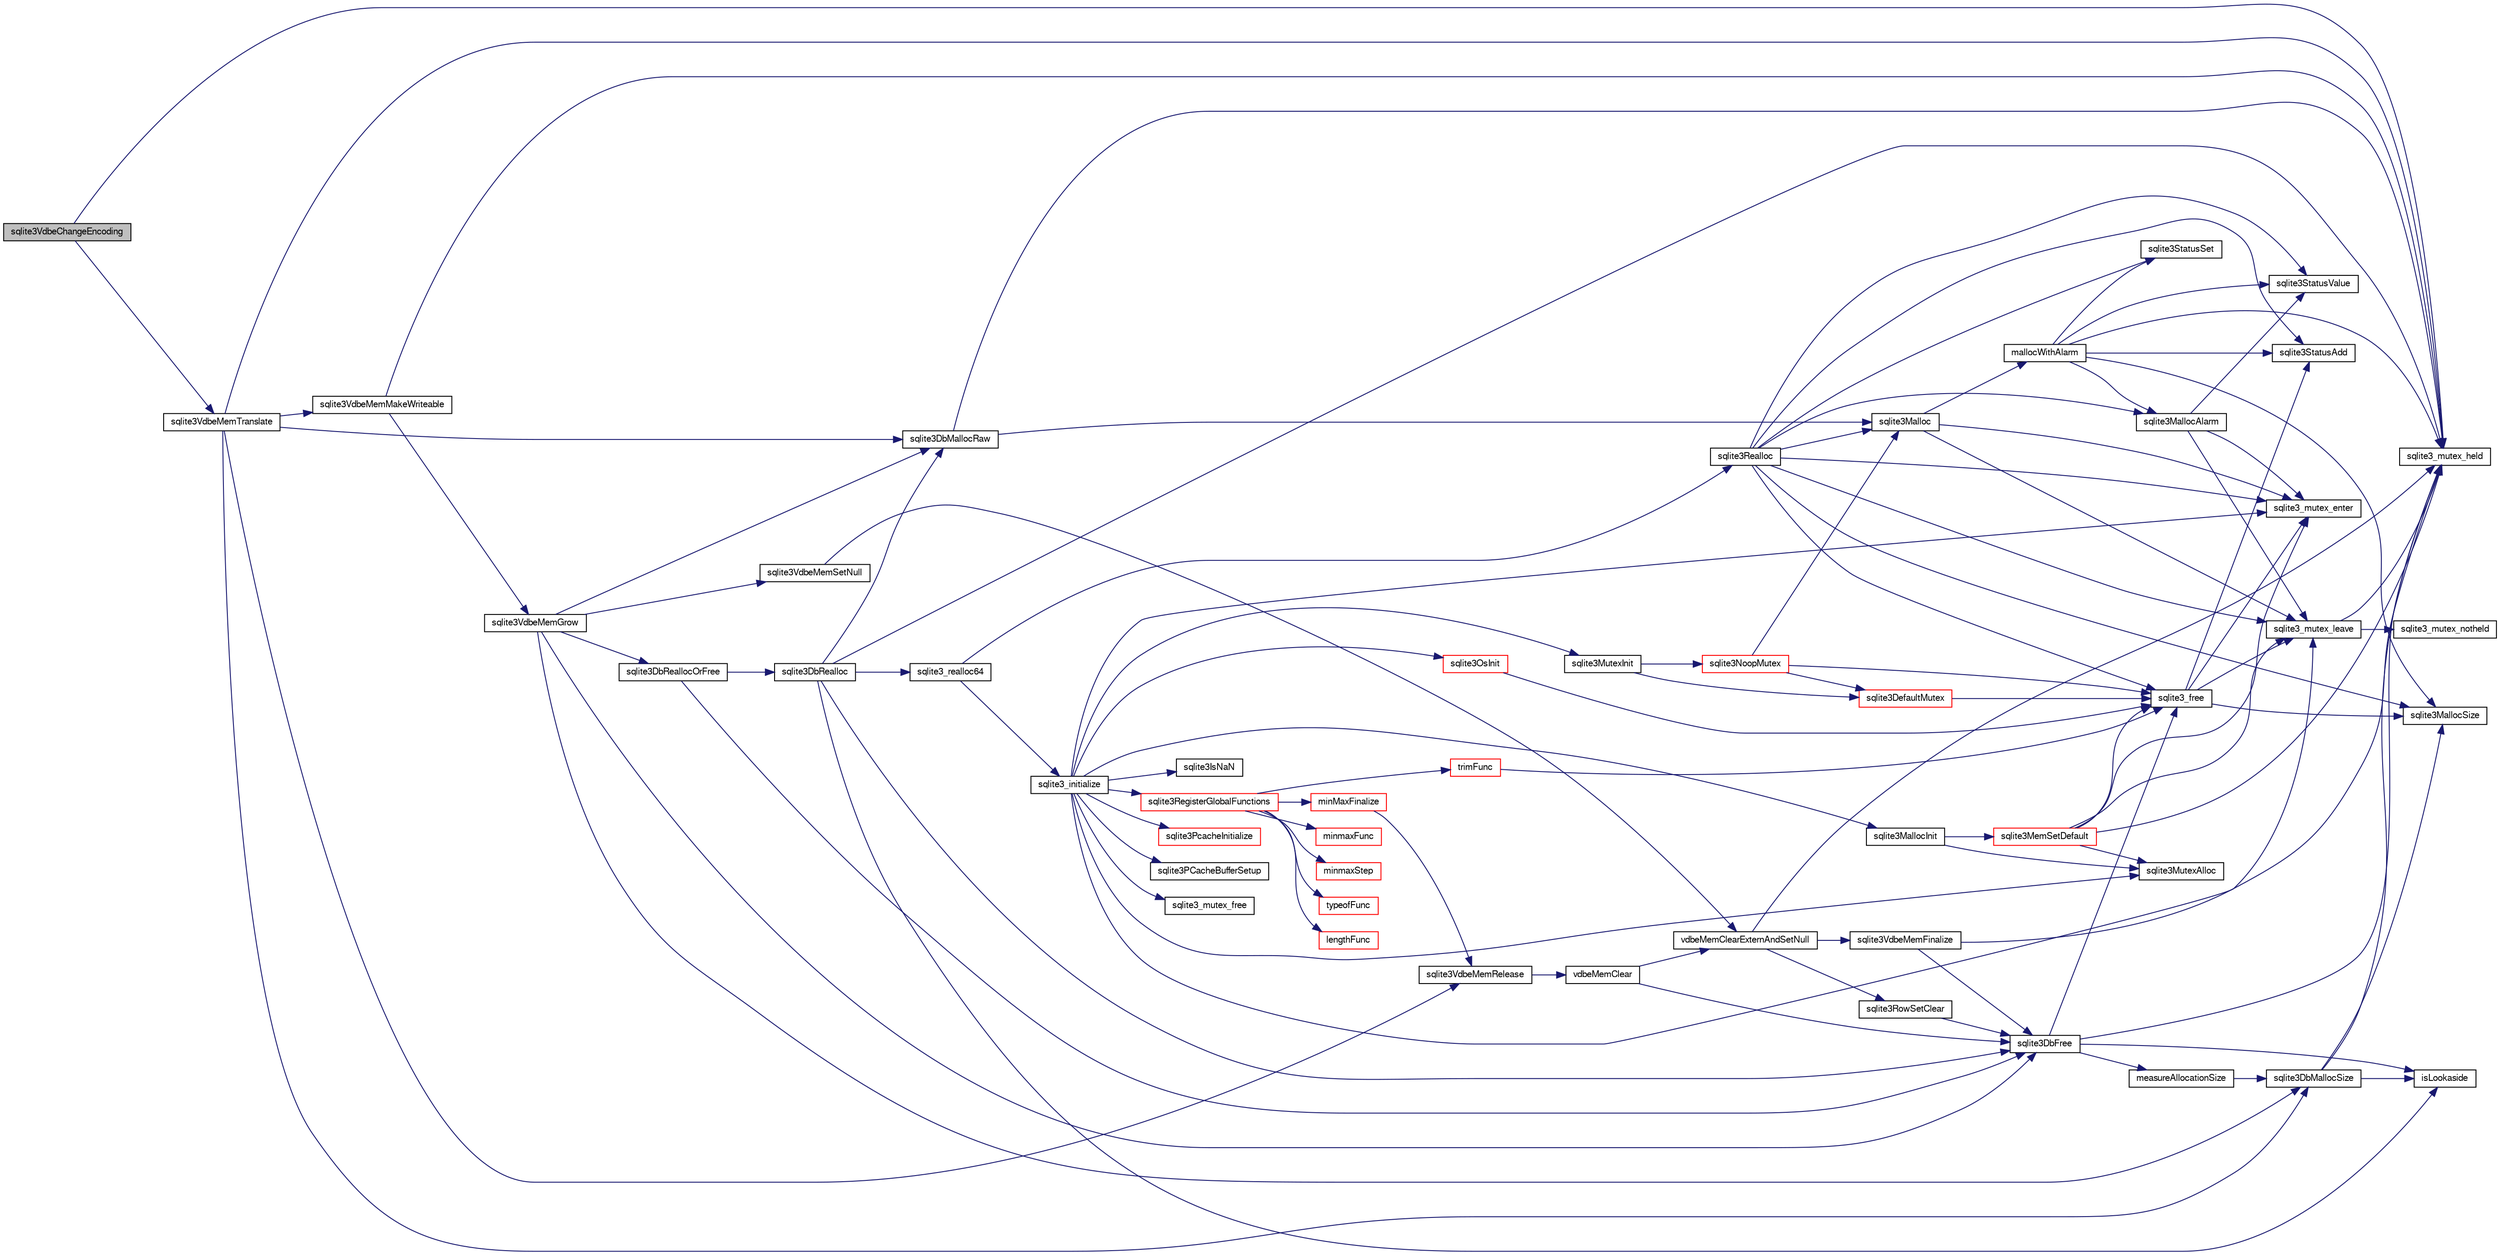 digraph "sqlite3VdbeChangeEncoding"
{
  edge [fontname="FreeSans",fontsize="10",labelfontname="FreeSans",labelfontsize="10"];
  node [fontname="FreeSans",fontsize="10",shape=record];
  rankdir="LR";
  Node744557 [label="sqlite3VdbeChangeEncoding",height=0.2,width=0.4,color="black", fillcolor="grey75", style="filled", fontcolor="black"];
  Node744557 -> Node744558 [color="midnightblue",fontsize="10",style="solid",fontname="FreeSans"];
  Node744558 [label="sqlite3_mutex_held",height=0.2,width=0.4,color="black", fillcolor="white", style="filled",URL="$sqlite3_8c.html#acf77da68932b6bc163c5e68547ecc3e7"];
  Node744557 -> Node744559 [color="midnightblue",fontsize="10",style="solid",fontname="FreeSans"];
  Node744559 [label="sqlite3VdbeMemTranslate",height=0.2,width=0.4,color="black", fillcolor="white", style="filled",URL="$sqlite3_8c.html#adc5f07459f00d96ec7591be255d029f5"];
  Node744559 -> Node744558 [color="midnightblue",fontsize="10",style="solid",fontname="FreeSans"];
  Node744559 -> Node744560 [color="midnightblue",fontsize="10",style="solid",fontname="FreeSans"];
  Node744560 [label="sqlite3VdbeMemMakeWriteable",height=0.2,width=0.4,color="black", fillcolor="white", style="filled",URL="$sqlite3_8c.html#afabdd8032205a36c69ad191c6bbb6a34"];
  Node744560 -> Node744558 [color="midnightblue",fontsize="10",style="solid",fontname="FreeSans"];
  Node744560 -> Node744561 [color="midnightblue",fontsize="10",style="solid",fontname="FreeSans"];
  Node744561 [label="sqlite3VdbeMemGrow",height=0.2,width=0.4,color="black", fillcolor="white", style="filled",URL="$sqlite3_8c.html#aba753c9690ae0ba31b5100945cf29447"];
  Node744561 -> Node744562 [color="midnightblue",fontsize="10",style="solid",fontname="FreeSans"];
  Node744562 [label="sqlite3DbMallocSize",height=0.2,width=0.4,color="black", fillcolor="white", style="filled",URL="$sqlite3_8c.html#aa397e5a8a03495203a0767abf0a71f86"];
  Node744562 -> Node744563 [color="midnightblue",fontsize="10",style="solid",fontname="FreeSans"];
  Node744563 [label="sqlite3MallocSize",height=0.2,width=0.4,color="black", fillcolor="white", style="filled",URL="$sqlite3_8c.html#acf5d2a5f35270bafb050bd2def576955"];
  Node744562 -> Node744558 [color="midnightblue",fontsize="10",style="solid",fontname="FreeSans"];
  Node744562 -> Node744564 [color="midnightblue",fontsize="10",style="solid",fontname="FreeSans"];
  Node744564 [label="isLookaside",height=0.2,width=0.4,color="black", fillcolor="white", style="filled",URL="$sqlite3_8c.html#a770fa05ff9717b75e16f4d968a77b897"];
  Node744561 -> Node744565 [color="midnightblue",fontsize="10",style="solid",fontname="FreeSans"];
  Node744565 [label="sqlite3DbReallocOrFree",height=0.2,width=0.4,color="black", fillcolor="white", style="filled",URL="$sqlite3_8c.html#a532a9fd62eeb46b61885a0fff075231c"];
  Node744565 -> Node744566 [color="midnightblue",fontsize="10",style="solid",fontname="FreeSans"];
  Node744566 [label="sqlite3DbRealloc",height=0.2,width=0.4,color="black", fillcolor="white", style="filled",URL="$sqlite3_8c.html#ae028f4902a9d29bcaf310ff289ee87dc"];
  Node744566 -> Node744558 [color="midnightblue",fontsize="10",style="solid",fontname="FreeSans"];
  Node744566 -> Node744567 [color="midnightblue",fontsize="10",style="solid",fontname="FreeSans"];
  Node744567 [label="sqlite3DbMallocRaw",height=0.2,width=0.4,color="black", fillcolor="white", style="filled",URL="$sqlite3_8c.html#abbe8be0cf7175e11ddc3e2218fad924e"];
  Node744567 -> Node744558 [color="midnightblue",fontsize="10",style="solid",fontname="FreeSans"];
  Node744567 -> Node744568 [color="midnightblue",fontsize="10",style="solid",fontname="FreeSans"];
  Node744568 [label="sqlite3Malloc",height=0.2,width=0.4,color="black", fillcolor="white", style="filled",URL="$sqlite3_8c.html#a361a2eaa846b1885f123abe46f5d8b2b"];
  Node744568 -> Node744569 [color="midnightblue",fontsize="10",style="solid",fontname="FreeSans"];
  Node744569 [label="sqlite3_mutex_enter",height=0.2,width=0.4,color="black", fillcolor="white", style="filled",URL="$sqlite3_8c.html#a1c12cde690bd89f104de5cbad12a6bf5"];
  Node744568 -> Node744570 [color="midnightblue",fontsize="10",style="solid",fontname="FreeSans"];
  Node744570 [label="mallocWithAlarm",height=0.2,width=0.4,color="black", fillcolor="white", style="filled",URL="$sqlite3_8c.html#ab070d5cf8e48ec8a6a43cf025d48598b"];
  Node744570 -> Node744558 [color="midnightblue",fontsize="10",style="solid",fontname="FreeSans"];
  Node744570 -> Node744571 [color="midnightblue",fontsize="10",style="solid",fontname="FreeSans"];
  Node744571 [label="sqlite3StatusSet",height=0.2,width=0.4,color="black", fillcolor="white", style="filled",URL="$sqlite3_8c.html#afec7586c01fcb5ea17dc9d7725a589d9"];
  Node744570 -> Node744572 [color="midnightblue",fontsize="10",style="solid",fontname="FreeSans"];
  Node744572 [label="sqlite3StatusValue",height=0.2,width=0.4,color="black", fillcolor="white", style="filled",URL="$sqlite3_8c.html#a30b8ac296c6e200c1fa57708d52c6ef6"];
  Node744570 -> Node744573 [color="midnightblue",fontsize="10",style="solid",fontname="FreeSans"];
  Node744573 [label="sqlite3MallocAlarm",height=0.2,width=0.4,color="black", fillcolor="white", style="filled",URL="$sqlite3_8c.html#ada66988e8471d1198f3219c062377508"];
  Node744573 -> Node744572 [color="midnightblue",fontsize="10",style="solid",fontname="FreeSans"];
  Node744573 -> Node744574 [color="midnightblue",fontsize="10",style="solid",fontname="FreeSans"];
  Node744574 [label="sqlite3_mutex_leave",height=0.2,width=0.4,color="black", fillcolor="white", style="filled",URL="$sqlite3_8c.html#a5838d235601dbd3c1fa993555c6bcc93"];
  Node744574 -> Node744558 [color="midnightblue",fontsize="10",style="solid",fontname="FreeSans"];
  Node744574 -> Node744575 [color="midnightblue",fontsize="10",style="solid",fontname="FreeSans"];
  Node744575 [label="sqlite3_mutex_notheld",height=0.2,width=0.4,color="black", fillcolor="white", style="filled",URL="$sqlite3_8c.html#a83967c837c1c000d3b5adcfaa688f5dc"];
  Node744573 -> Node744569 [color="midnightblue",fontsize="10",style="solid",fontname="FreeSans"];
  Node744570 -> Node744563 [color="midnightblue",fontsize="10",style="solid",fontname="FreeSans"];
  Node744570 -> Node744576 [color="midnightblue",fontsize="10",style="solid",fontname="FreeSans"];
  Node744576 [label="sqlite3StatusAdd",height=0.2,width=0.4,color="black", fillcolor="white", style="filled",URL="$sqlite3_8c.html#afa029f93586aeab4cc85360905dae9cd"];
  Node744568 -> Node744574 [color="midnightblue",fontsize="10",style="solid",fontname="FreeSans"];
  Node744566 -> Node744564 [color="midnightblue",fontsize="10",style="solid",fontname="FreeSans"];
  Node744566 -> Node744577 [color="midnightblue",fontsize="10",style="solid",fontname="FreeSans"];
  Node744577 [label="sqlite3DbFree",height=0.2,width=0.4,color="black", fillcolor="white", style="filled",URL="$sqlite3_8c.html#ac70ab821a6607b4a1b909582dc37a069"];
  Node744577 -> Node744558 [color="midnightblue",fontsize="10",style="solid",fontname="FreeSans"];
  Node744577 -> Node744578 [color="midnightblue",fontsize="10",style="solid",fontname="FreeSans"];
  Node744578 [label="measureAllocationSize",height=0.2,width=0.4,color="black", fillcolor="white", style="filled",URL="$sqlite3_8c.html#a45731e644a22fdb756e2b6337224217a"];
  Node744578 -> Node744562 [color="midnightblue",fontsize="10",style="solid",fontname="FreeSans"];
  Node744577 -> Node744564 [color="midnightblue",fontsize="10",style="solid",fontname="FreeSans"];
  Node744577 -> Node744579 [color="midnightblue",fontsize="10",style="solid",fontname="FreeSans"];
  Node744579 [label="sqlite3_free",height=0.2,width=0.4,color="black", fillcolor="white", style="filled",URL="$sqlite3_8c.html#a6552349e36a8a691af5487999ab09519"];
  Node744579 -> Node744569 [color="midnightblue",fontsize="10",style="solid",fontname="FreeSans"];
  Node744579 -> Node744576 [color="midnightblue",fontsize="10",style="solid",fontname="FreeSans"];
  Node744579 -> Node744563 [color="midnightblue",fontsize="10",style="solid",fontname="FreeSans"];
  Node744579 -> Node744574 [color="midnightblue",fontsize="10",style="solid",fontname="FreeSans"];
  Node744566 -> Node744580 [color="midnightblue",fontsize="10",style="solid",fontname="FreeSans"];
  Node744580 [label="sqlite3_realloc64",height=0.2,width=0.4,color="black", fillcolor="white", style="filled",URL="$sqlite3_8c.html#a3765a714077ee547e811034236dc9ecd"];
  Node744580 -> Node744581 [color="midnightblue",fontsize="10",style="solid",fontname="FreeSans"];
  Node744581 [label="sqlite3_initialize",height=0.2,width=0.4,color="black", fillcolor="white", style="filled",URL="$sqlite3_8c.html#ab0c0ee2d5d4cf8b28e9572296a8861df"];
  Node744581 -> Node744582 [color="midnightblue",fontsize="10",style="solid",fontname="FreeSans"];
  Node744582 [label="sqlite3MutexInit",height=0.2,width=0.4,color="black", fillcolor="white", style="filled",URL="$sqlite3_8c.html#a7906afcdd1cdb3d0007eb932398a1158"];
  Node744582 -> Node744583 [color="midnightblue",fontsize="10",style="solid",fontname="FreeSans"];
  Node744583 [label="sqlite3DefaultMutex",height=0.2,width=0.4,color="red", fillcolor="white", style="filled",URL="$sqlite3_8c.html#ac895a71e325f9b2f9b862f737c17aca8"];
  Node744583 -> Node744579 [color="midnightblue",fontsize="10",style="solid",fontname="FreeSans"];
  Node744582 -> Node744592 [color="midnightblue",fontsize="10",style="solid",fontname="FreeSans"];
  Node744592 [label="sqlite3NoopMutex",height=0.2,width=0.4,color="red", fillcolor="white", style="filled",URL="$sqlite3_8c.html#a09742cde9ef371d94f8201d2cdb543e4"];
  Node744592 -> Node744568 [color="midnightblue",fontsize="10",style="solid",fontname="FreeSans"];
  Node744592 -> Node744579 [color="midnightblue",fontsize="10",style="solid",fontname="FreeSans"];
  Node744592 -> Node744583 [color="midnightblue",fontsize="10",style="solid",fontname="FreeSans"];
  Node744581 -> Node744600 [color="midnightblue",fontsize="10",style="solid",fontname="FreeSans"];
  Node744600 [label="sqlite3MutexAlloc",height=0.2,width=0.4,color="black", fillcolor="white", style="filled",URL="$sqlite3_8c.html#a0e3f432ee581f6876b590e7ad7e84e19"];
  Node744581 -> Node744569 [color="midnightblue",fontsize="10",style="solid",fontname="FreeSans"];
  Node744581 -> Node744601 [color="midnightblue",fontsize="10",style="solid",fontname="FreeSans"];
  Node744601 [label="sqlite3MallocInit",height=0.2,width=0.4,color="black", fillcolor="white", style="filled",URL="$sqlite3_8c.html#a9e06f9e7cad0d83ce80ab493c9533552"];
  Node744601 -> Node744602 [color="midnightblue",fontsize="10",style="solid",fontname="FreeSans"];
  Node744602 [label="sqlite3MemSetDefault",height=0.2,width=0.4,color="red", fillcolor="white", style="filled",URL="$sqlite3_8c.html#a162fbfd727e92c5f8f72625b5ff62549"];
  Node744602 -> Node744600 [color="midnightblue",fontsize="10",style="solid",fontname="FreeSans"];
  Node744602 -> Node744569 [color="midnightblue",fontsize="10",style="solid",fontname="FreeSans"];
  Node744602 -> Node744574 [color="midnightblue",fontsize="10",style="solid",fontname="FreeSans"];
  Node744602 -> Node744558 [color="midnightblue",fontsize="10",style="solid",fontname="FreeSans"];
  Node744602 -> Node744579 [color="midnightblue",fontsize="10",style="solid",fontname="FreeSans"];
  Node744601 -> Node744600 [color="midnightblue",fontsize="10",style="solid",fontname="FreeSans"];
  Node744581 -> Node744574 [color="midnightblue",fontsize="10",style="solid",fontname="FreeSans"];
  Node744581 -> Node744678 [color="midnightblue",fontsize="10",style="solid",fontname="FreeSans"];
  Node744678 [label="sqlite3RegisterGlobalFunctions",height=0.2,width=0.4,color="red", fillcolor="white", style="filled",URL="$sqlite3_8c.html#a9f75bd111010f29e1b8d74344473c4ec"];
  Node744678 -> Node744679 [color="midnightblue",fontsize="10",style="solid",fontname="FreeSans"];
  Node744679 [label="trimFunc",height=0.2,width=0.4,color="red", fillcolor="white", style="filled",URL="$sqlite3_8c.html#afad56dbe7f08139a630156e644b14704"];
  Node744679 -> Node744579 [color="midnightblue",fontsize="10",style="solid",fontname="FreeSans"];
  Node744678 -> Node744698 [color="midnightblue",fontsize="10",style="solid",fontname="FreeSans"];
  Node744698 [label="minmaxFunc",height=0.2,width=0.4,color="red", fillcolor="white", style="filled",URL="$sqlite3_8c.html#a4d00f48b948fd73cb70bcfd1efc0bfb0"];
  Node744678 -> Node744707 [color="midnightblue",fontsize="10",style="solid",fontname="FreeSans"];
  Node744707 [label="minmaxStep",height=0.2,width=0.4,color="red", fillcolor="white", style="filled",URL="$sqlite3_8c.html#a5b4c0da0f3b61d7ff25ebd30aa22cca4"];
  Node744678 -> Node744711 [color="midnightblue",fontsize="10",style="solid",fontname="FreeSans"];
  Node744711 [label="minMaxFinalize",height=0.2,width=0.4,color="red", fillcolor="white", style="filled",URL="$sqlite3_8c.html#a0439dd90934a2dee93517c50884d5924"];
  Node744711 -> Node744691 [color="midnightblue",fontsize="10",style="solid",fontname="FreeSans"];
  Node744691 [label="sqlite3VdbeMemRelease",height=0.2,width=0.4,color="black", fillcolor="white", style="filled",URL="$sqlite3_8c.html#a90606361dbeba88159fd6ff03fcc10cc"];
  Node744691 -> Node744692 [color="midnightblue",fontsize="10",style="solid",fontname="FreeSans"];
  Node744692 [label="vdbeMemClear",height=0.2,width=0.4,color="black", fillcolor="white", style="filled",URL="$sqlite3_8c.html#a489eef6e55ad0dadf67578726b935d12"];
  Node744692 -> Node744688 [color="midnightblue",fontsize="10",style="solid",fontname="FreeSans"];
  Node744688 [label="vdbeMemClearExternAndSetNull",height=0.2,width=0.4,color="black", fillcolor="white", style="filled",URL="$sqlite3_8c.html#a29c41a360fb0e86b817777daf061230c"];
  Node744688 -> Node744558 [color="midnightblue",fontsize="10",style="solid",fontname="FreeSans"];
  Node744688 -> Node744689 [color="midnightblue",fontsize="10",style="solid",fontname="FreeSans"];
  Node744689 [label="sqlite3VdbeMemFinalize",height=0.2,width=0.4,color="black", fillcolor="white", style="filled",URL="$sqlite3_8c.html#a2568220f48ddef81b1c43e401042d9d2"];
  Node744689 -> Node744558 [color="midnightblue",fontsize="10",style="solid",fontname="FreeSans"];
  Node744689 -> Node744577 [color="midnightblue",fontsize="10",style="solid",fontname="FreeSans"];
  Node744688 -> Node744690 [color="midnightblue",fontsize="10",style="solid",fontname="FreeSans"];
  Node744690 [label="sqlite3RowSetClear",height=0.2,width=0.4,color="black", fillcolor="white", style="filled",URL="$sqlite3_8c.html#ae153de0cd969511a607e26deeca80342"];
  Node744690 -> Node744577 [color="midnightblue",fontsize="10",style="solid",fontname="FreeSans"];
  Node744692 -> Node744577 [color="midnightblue",fontsize="10",style="solid",fontname="FreeSans"];
  Node744678 -> Node744712 [color="midnightblue",fontsize="10",style="solid",fontname="FreeSans"];
  Node744712 [label="typeofFunc",height=0.2,width=0.4,color="red", fillcolor="white", style="filled",URL="$sqlite3_8c.html#aba6c564ff0d6b017de448469d0fb243f"];
  Node744678 -> Node744713 [color="midnightblue",fontsize="10",style="solid",fontname="FreeSans"];
  Node744713 [label="lengthFunc",height=0.2,width=0.4,color="red", fillcolor="white", style="filled",URL="$sqlite3_8c.html#affdabf006c37c26a1c3e325badb83546"];
  Node744581 -> Node744832 [color="midnightblue",fontsize="10",style="solid",fontname="FreeSans"];
  Node744832 [label="sqlite3PcacheInitialize",height=0.2,width=0.4,color="red", fillcolor="white", style="filled",URL="$sqlite3_8c.html#a2902c61ddc88bea002c4d69fe4052b1f"];
  Node744581 -> Node744833 [color="midnightblue",fontsize="10",style="solid",fontname="FreeSans"];
  Node744833 [label="sqlite3OsInit",height=0.2,width=0.4,color="red", fillcolor="white", style="filled",URL="$sqlite3_8c.html#afeaa886fe1ca086a30fd278b1d069762"];
  Node744833 -> Node744579 [color="midnightblue",fontsize="10",style="solid",fontname="FreeSans"];
  Node744581 -> Node744837 [color="midnightblue",fontsize="10",style="solid",fontname="FreeSans"];
  Node744837 [label="sqlite3PCacheBufferSetup",height=0.2,width=0.4,color="black", fillcolor="white", style="filled",URL="$sqlite3_8c.html#ad18a1eebefdfbc4254f473f7b0101937"];
  Node744581 -> Node744838 [color="midnightblue",fontsize="10",style="solid",fontname="FreeSans"];
  Node744838 [label="sqlite3_mutex_free",height=0.2,width=0.4,color="black", fillcolor="white", style="filled",URL="$sqlite3_8c.html#a2db2e72e08f6873afa9c61b0ec726fec"];
  Node744581 -> Node744625 [color="midnightblue",fontsize="10",style="solid",fontname="FreeSans"];
  Node744625 [label="sqlite3IsNaN",height=0.2,width=0.4,color="black", fillcolor="white", style="filled",URL="$sqlite3_8c.html#aed4d78203877c3486765ccbc7feebb50"];
  Node744580 -> Node744614 [color="midnightblue",fontsize="10",style="solid",fontname="FreeSans"];
  Node744614 [label="sqlite3Realloc",height=0.2,width=0.4,color="black", fillcolor="white", style="filled",URL="$sqlite3_8c.html#ad53aefdfc088f622e23ffe838201fe22"];
  Node744614 -> Node744568 [color="midnightblue",fontsize="10",style="solid",fontname="FreeSans"];
  Node744614 -> Node744579 [color="midnightblue",fontsize="10",style="solid",fontname="FreeSans"];
  Node744614 -> Node744563 [color="midnightblue",fontsize="10",style="solid",fontname="FreeSans"];
  Node744614 -> Node744569 [color="midnightblue",fontsize="10",style="solid",fontname="FreeSans"];
  Node744614 -> Node744571 [color="midnightblue",fontsize="10",style="solid",fontname="FreeSans"];
  Node744614 -> Node744572 [color="midnightblue",fontsize="10",style="solid",fontname="FreeSans"];
  Node744614 -> Node744573 [color="midnightblue",fontsize="10",style="solid",fontname="FreeSans"];
  Node744614 -> Node744576 [color="midnightblue",fontsize="10",style="solid",fontname="FreeSans"];
  Node744614 -> Node744574 [color="midnightblue",fontsize="10",style="solid",fontname="FreeSans"];
  Node744565 -> Node744577 [color="midnightblue",fontsize="10",style="solid",fontname="FreeSans"];
  Node744561 -> Node744577 [color="midnightblue",fontsize="10",style="solid",fontname="FreeSans"];
  Node744561 -> Node744567 [color="midnightblue",fontsize="10",style="solid",fontname="FreeSans"];
  Node744561 -> Node744687 [color="midnightblue",fontsize="10",style="solid",fontname="FreeSans"];
  Node744687 [label="sqlite3VdbeMemSetNull",height=0.2,width=0.4,color="black", fillcolor="white", style="filled",URL="$sqlite3_8c.html#ae01092c23aebaf8a3ebdf3954609b410"];
  Node744687 -> Node744688 [color="midnightblue",fontsize="10",style="solid",fontname="FreeSans"];
  Node744559 -> Node744567 [color="midnightblue",fontsize="10",style="solid",fontname="FreeSans"];
  Node744559 -> Node744691 [color="midnightblue",fontsize="10",style="solid",fontname="FreeSans"];
  Node744559 -> Node744562 [color="midnightblue",fontsize="10",style="solid",fontname="FreeSans"];
}
